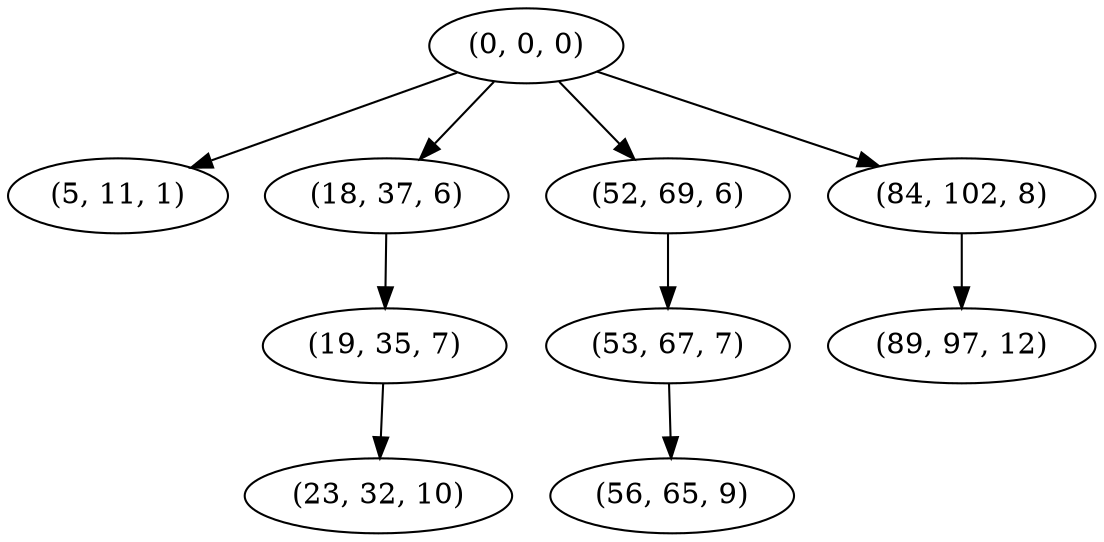 digraph tree {
    "(0, 0, 0)";
    "(5, 11, 1)";
    "(18, 37, 6)";
    "(19, 35, 7)";
    "(23, 32, 10)";
    "(52, 69, 6)";
    "(53, 67, 7)";
    "(56, 65, 9)";
    "(84, 102, 8)";
    "(89, 97, 12)";
    "(0, 0, 0)" -> "(5, 11, 1)";
    "(0, 0, 0)" -> "(18, 37, 6)";
    "(0, 0, 0)" -> "(52, 69, 6)";
    "(0, 0, 0)" -> "(84, 102, 8)";
    "(18, 37, 6)" -> "(19, 35, 7)";
    "(19, 35, 7)" -> "(23, 32, 10)";
    "(52, 69, 6)" -> "(53, 67, 7)";
    "(53, 67, 7)" -> "(56, 65, 9)";
    "(84, 102, 8)" -> "(89, 97, 12)";
}
